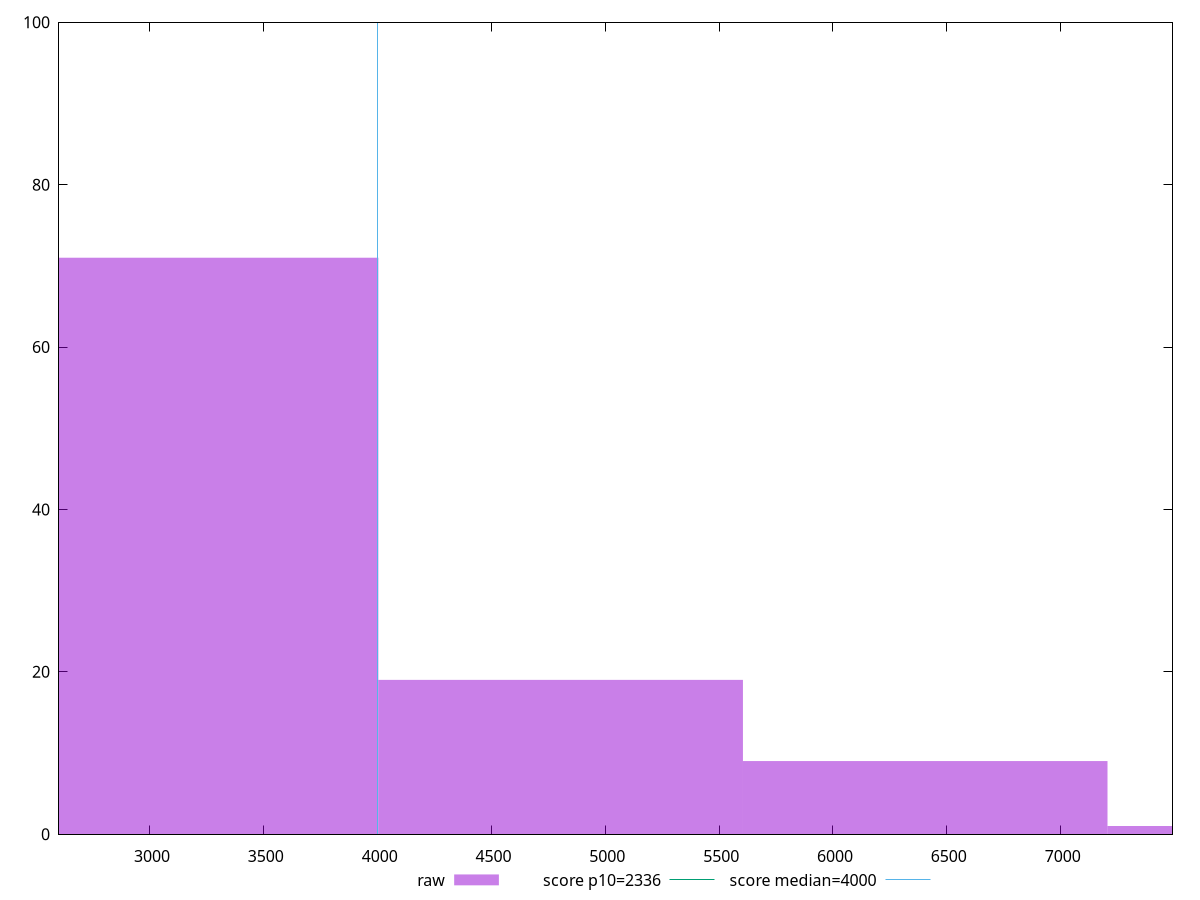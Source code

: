 reset

$raw <<EOF
6405.098029555313 9
3202.5490147776563 71
4803.8235221664845 19
8006.372536944141 1
EOF

set key outside below
set boxwidth 1601.2745073888282
set xrange [2600.416:7491.1984999999995]
set yrange [0:100]
set trange [0:100]
set style fill transparent solid 0.5 noborder

set parametric
set terminal svg size 640, 490 enhanced background rgb 'white'
set output "reprap/first-meaningful-paint/samples/pages/raw/histogram.svg"

plot $raw title "raw" with boxes, \
     2336,t title "score p10=2336", \
     4000,t title "score median=4000"

reset
